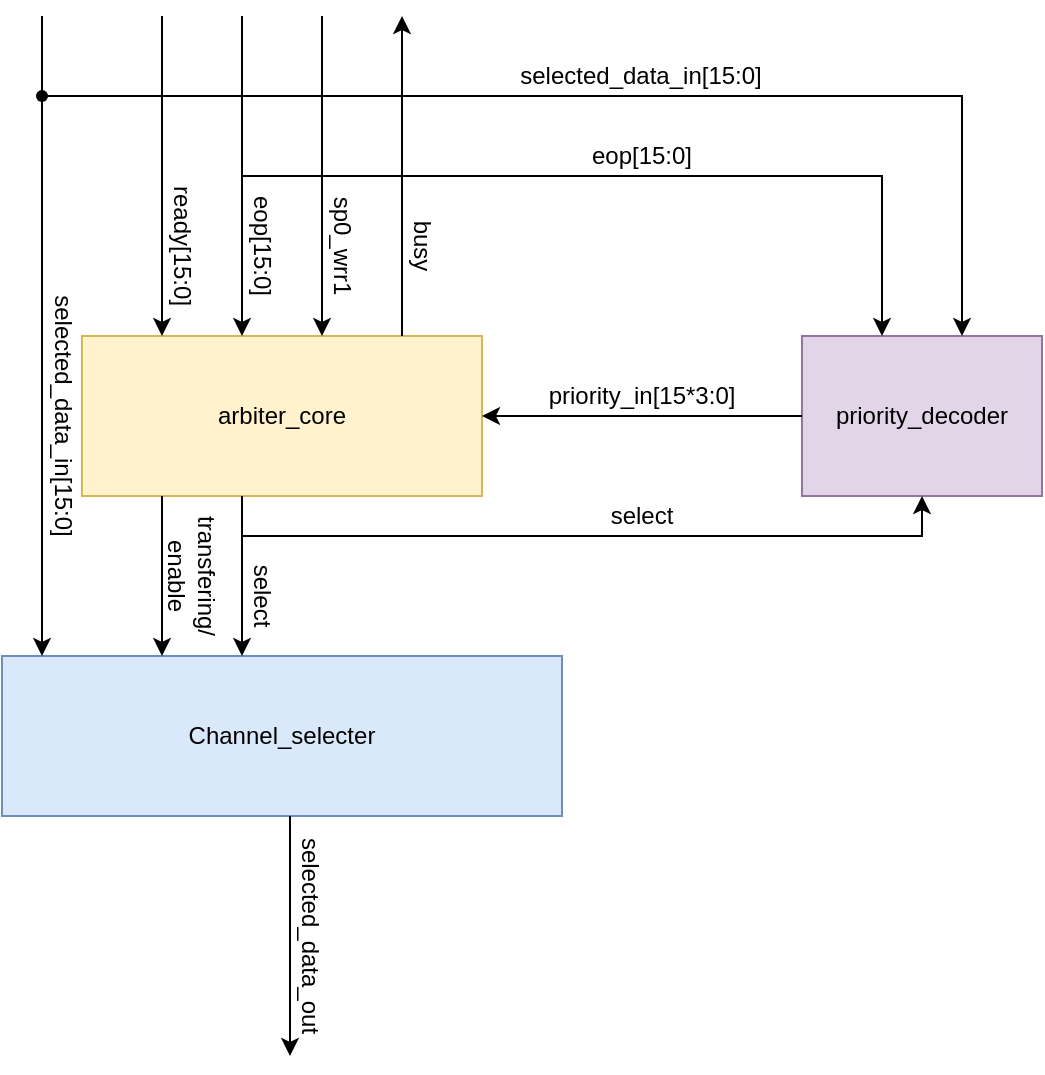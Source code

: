 <mxfile version="24.2.5" type="device">
  <diagram name="第 1 页" id="aDVClLwwEP9rFYvb4sIf">
    <mxGraphModel dx="545" dy="1548" grid="1" gridSize="10" guides="1" tooltips="1" connect="1" arrows="1" fold="1" page="1" pageScale="1" pageWidth="827" pageHeight="1169" math="0" shadow="0">
      <root>
        <mxCell id="0" />
        <mxCell id="1" parent="0" />
        <mxCell id="xwUSgQPvgnOLGQ-sqYbP-5" value="Channel_selecter" style="rounded=0;whiteSpace=wrap;html=1;connectable=0;fillColor=#dae8fc;strokeColor=#6c8ebf;" parent="1" vertex="1">
          <mxGeometry x="200" y="240" width="280" height="80" as="geometry" />
        </mxCell>
        <mxCell id="xwUSgQPvgnOLGQ-sqYbP-7" value="" style="endArrow=classic;html=1;rounded=0;" parent="1" edge="1">
          <mxGeometry width="50" height="50" relative="1" as="geometry">
            <mxPoint x="220" y="-80" as="sourcePoint" />
            <mxPoint x="220" y="240" as="targetPoint" />
          </mxGeometry>
        </mxCell>
        <mxCell id="xwUSgQPvgnOLGQ-sqYbP-8" value="selected_data_in[15:0]" style="text;html=1;align=center;verticalAlign=middle;whiteSpace=wrap;rounded=0;rotation=90;aspect=fixed;" parent="1" vertex="1">
          <mxGeometry x="180" y="110" width="101.01" height="20" as="geometry" />
        </mxCell>
        <mxCell id="xwUSgQPvgnOLGQ-sqYbP-9" value="" style="endArrow=classic;html=1;rounded=0;exitX=0;exitY=1;exitDx=0;exitDy=0;entryX=1;entryY=1;entryDx=0;entryDy=0;" parent="1" source="xwUSgQPvgnOLGQ-sqYbP-10" target="xwUSgQPvgnOLGQ-sqYbP-10" edge="1">
          <mxGeometry width="50" height="50" relative="1" as="geometry">
            <mxPoint x="280" y="260" as="sourcePoint" />
            <mxPoint x="280" y="440" as="targetPoint" />
          </mxGeometry>
        </mxCell>
        <mxCell id="xwUSgQPvgnOLGQ-sqYbP-10" value="selected_data_out" style="text;html=1;align=center;verticalAlign=middle;whiteSpace=wrap;rounded=0;rotation=90;" parent="1" vertex="1">
          <mxGeometry x="294" y="370" width="120" height="20" as="geometry" />
        </mxCell>
        <mxCell id="xwUSgQPvgnOLGQ-sqYbP-11" value="arbiter_core" style="rounded=0;whiteSpace=wrap;html=1;connectable=0;fillColor=#fff2cc;strokeColor=#d6b656;" parent="1" vertex="1">
          <mxGeometry x="240" y="80" width="200" height="80" as="geometry" />
        </mxCell>
        <mxCell id="xwUSgQPvgnOLGQ-sqYbP-12" value="" style="endArrow=classic;html=1;rounded=0;" parent="1" edge="1">
          <mxGeometry width="50" height="50" relative="1" as="geometry">
            <mxPoint x="280" y="-80" as="sourcePoint" />
            <mxPoint x="280" y="80" as="targetPoint" />
          </mxGeometry>
        </mxCell>
        <mxCell id="xwUSgQPvgnOLGQ-sqYbP-14" value="ready[15:0]" style="text;html=1;align=center;verticalAlign=middle;whiteSpace=wrap;rounded=0;rotation=90;" parent="1" vertex="1">
          <mxGeometry x="260" y="20" width="60" height="30" as="geometry" />
        </mxCell>
        <mxCell id="xwUSgQPvgnOLGQ-sqYbP-15" value="" style="endArrow=classic;html=1;rounded=0;" parent="1" edge="1">
          <mxGeometry width="50" height="50" relative="1" as="geometry">
            <mxPoint x="320" y="-80" as="sourcePoint" />
            <mxPoint x="320" y="80" as="targetPoint" />
          </mxGeometry>
        </mxCell>
        <mxCell id="xwUSgQPvgnOLGQ-sqYbP-16" value="eop[15:0]" style="text;html=1;align=center;verticalAlign=middle;whiteSpace=wrap;rounded=0;rotation=90;" parent="1" vertex="1">
          <mxGeometry x="300" y="20" width="60" height="30" as="geometry" />
        </mxCell>
        <mxCell id="xwUSgQPvgnOLGQ-sqYbP-17" value="" style="endArrow=classic;html=1;rounded=0;" parent="1" edge="1">
          <mxGeometry width="50" height="50" relative="1" as="geometry">
            <mxPoint x="280" y="160" as="sourcePoint" />
            <mxPoint x="280" y="240" as="targetPoint" />
          </mxGeometry>
        </mxCell>
        <mxCell id="xwUSgQPvgnOLGQ-sqYbP-18" value="transfering/&lt;div&gt;enable&lt;/div&gt;" style="text;html=1;align=center;verticalAlign=middle;whiteSpace=wrap;rounded=0;rotation=90;" parent="1" vertex="1">
          <mxGeometry x="260" y="185" width="70" height="30" as="geometry" />
        </mxCell>
        <mxCell id="xwUSgQPvgnOLGQ-sqYbP-19" value="" style="endArrow=classic;html=1;rounded=0;" parent="1" edge="1">
          <mxGeometry width="50" height="50" relative="1" as="geometry">
            <mxPoint x="320" y="160" as="sourcePoint" />
            <mxPoint x="320" y="240" as="targetPoint" />
          </mxGeometry>
        </mxCell>
        <mxCell id="xwUSgQPvgnOLGQ-sqYbP-21" value="select" style="text;html=1;align=center;verticalAlign=middle;whiteSpace=wrap;rounded=0;rotation=90;connectable=0;" parent="1" vertex="1">
          <mxGeometry x="300" y="195" width="60" height="30" as="geometry" />
        </mxCell>
        <mxCell id="xwUSgQPvgnOLGQ-sqYbP-22" value="priority_decoder" style="rounded=0;whiteSpace=wrap;html=1;fillColor=#e1d5e7;strokeColor=#9673a6;connectable=0;" parent="1" vertex="1">
          <mxGeometry x="600" y="80" width="120" height="80" as="geometry" />
        </mxCell>
        <mxCell id="xwUSgQPvgnOLGQ-sqYbP-23" value="" style="endArrow=classic;html=1;rounded=0;" parent="1" edge="1">
          <mxGeometry width="50" height="50" relative="1" as="geometry">
            <mxPoint x="600" y="120" as="sourcePoint" />
            <mxPoint x="440" y="120" as="targetPoint" />
          </mxGeometry>
        </mxCell>
        <mxCell id="xwUSgQPvgnOLGQ-sqYbP-26" value="priority_in[15*3:0]" style="text;html=1;align=center;verticalAlign=middle;whiteSpace=wrap;rounded=0;" parent="1" vertex="1">
          <mxGeometry x="490" y="90" width="60" height="40" as="geometry" />
        </mxCell>
        <mxCell id="xwUSgQPvgnOLGQ-sqYbP-27" value="" style="endArrow=classic;html=1;rounded=0;" parent="1" edge="1">
          <mxGeometry width="50" height="50" relative="1" as="geometry">
            <mxPoint x="220" y="-40" as="sourcePoint" />
            <mxPoint x="680" y="80" as="targetPoint" />
            <Array as="points">
              <mxPoint x="680" y="-40" />
            </Array>
          </mxGeometry>
        </mxCell>
        <mxCell id="xwUSgQPvgnOLGQ-sqYbP-28" value="selected_data_in[15:0]" style="text;html=1;align=center;verticalAlign=middle;whiteSpace=wrap;rounded=0;rotation=0;aspect=fixed;" parent="1" vertex="1">
          <mxGeometry x="469.49" y="-60" width="101.01" height="20" as="geometry" />
        </mxCell>
        <mxCell id="xwUSgQPvgnOLGQ-sqYbP-29" value="" style="shape=waypoint;sketch=0;fillStyle=solid;size=6;pointerEvents=1;points=[];fillColor=none;resizable=0;rotatable=0;perimeter=centerPerimeter;snapToPoint=1;connectable=0;" parent="1" vertex="1">
          <mxGeometry x="210" y="-50" width="20" height="20" as="geometry" />
        </mxCell>
        <mxCell id="Dxowv6zjLSt3e4Pd8ooW-1" value="" style="endArrow=classic;html=1;rounded=0;" parent="1" edge="1">
          <mxGeometry width="50" height="50" relative="1" as="geometry">
            <mxPoint x="360" y="-80" as="sourcePoint" />
            <mxPoint x="360" y="80" as="targetPoint" />
          </mxGeometry>
        </mxCell>
        <mxCell id="Dxowv6zjLSt3e4Pd8ooW-2" value="sp0_wrr1" style="text;html=1;align=center;verticalAlign=middle;whiteSpace=wrap;rounded=0;rotation=90;" parent="1" vertex="1">
          <mxGeometry x="340" y="20" width="60" height="30" as="geometry" />
        </mxCell>
        <mxCell id="PMhJz7XZ3WwN3H0oMfRw-1" value="" style="endArrow=classic;html=1;rounded=0;" parent="1" edge="1">
          <mxGeometry width="50" height="50" relative="1" as="geometry">
            <mxPoint x="400" y="80" as="sourcePoint" />
            <mxPoint x="400" y="-80" as="targetPoint" />
          </mxGeometry>
        </mxCell>
        <mxCell id="PMhJz7XZ3WwN3H0oMfRw-2" value="busy" style="text;html=1;align=center;verticalAlign=middle;whiteSpace=wrap;rounded=0;rotation=90;" parent="1" vertex="1">
          <mxGeometry x="380" y="20" width="60" height="30" as="geometry" />
        </mxCell>
        <mxCell id="5ZVP2FC0gsAlz8fEtyLb-1" value="" style="endArrow=classic;html=1;rounded=0;" edge="1" parent="1">
          <mxGeometry width="50" height="50" relative="1" as="geometry">
            <mxPoint x="320" as="sourcePoint" />
            <mxPoint x="640" y="80" as="targetPoint" />
            <Array as="points">
              <mxPoint x="640" />
            </Array>
          </mxGeometry>
        </mxCell>
        <mxCell id="5ZVP2FC0gsAlz8fEtyLb-2" value="eop[15:0]" style="text;html=1;align=center;verticalAlign=middle;whiteSpace=wrap;rounded=0;" vertex="1" parent="1">
          <mxGeometry x="490" y="-20" width="60" height="20" as="geometry" />
        </mxCell>
        <mxCell id="5ZVP2FC0gsAlz8fEtyLb-3" value="" style="endArrow=classic;html=1;rounded=0;" edge="1" parent="1">
          <mxGeometry width="50" height="50" relative="1" as="geometry">
            <mxPoint x="320" y="180" as="sourcePoint" />
            <mxPoint x="660" y="160" as="targetPoint" />
            <Array as="points">
              <mxPoint x="660" y="180" />
            </Array>
          </mxGeometry>
        </mxCell>
        <mxCell id="5ZVP2FC0gsAlz8fEtyLb-4" value="select" style="text;html=1;align=center;verticalAlign=middle;whiteSpace=wrap;rounded=0;rotation=0;connectable=0;" vertex="1" parent="1">
          <mxGeometry x="490" y="155" width="60" height="30" as="geometry" />
        </mxCell>
      </root>
    </mxGraphModel>
  </diagram>
</mxfile>
